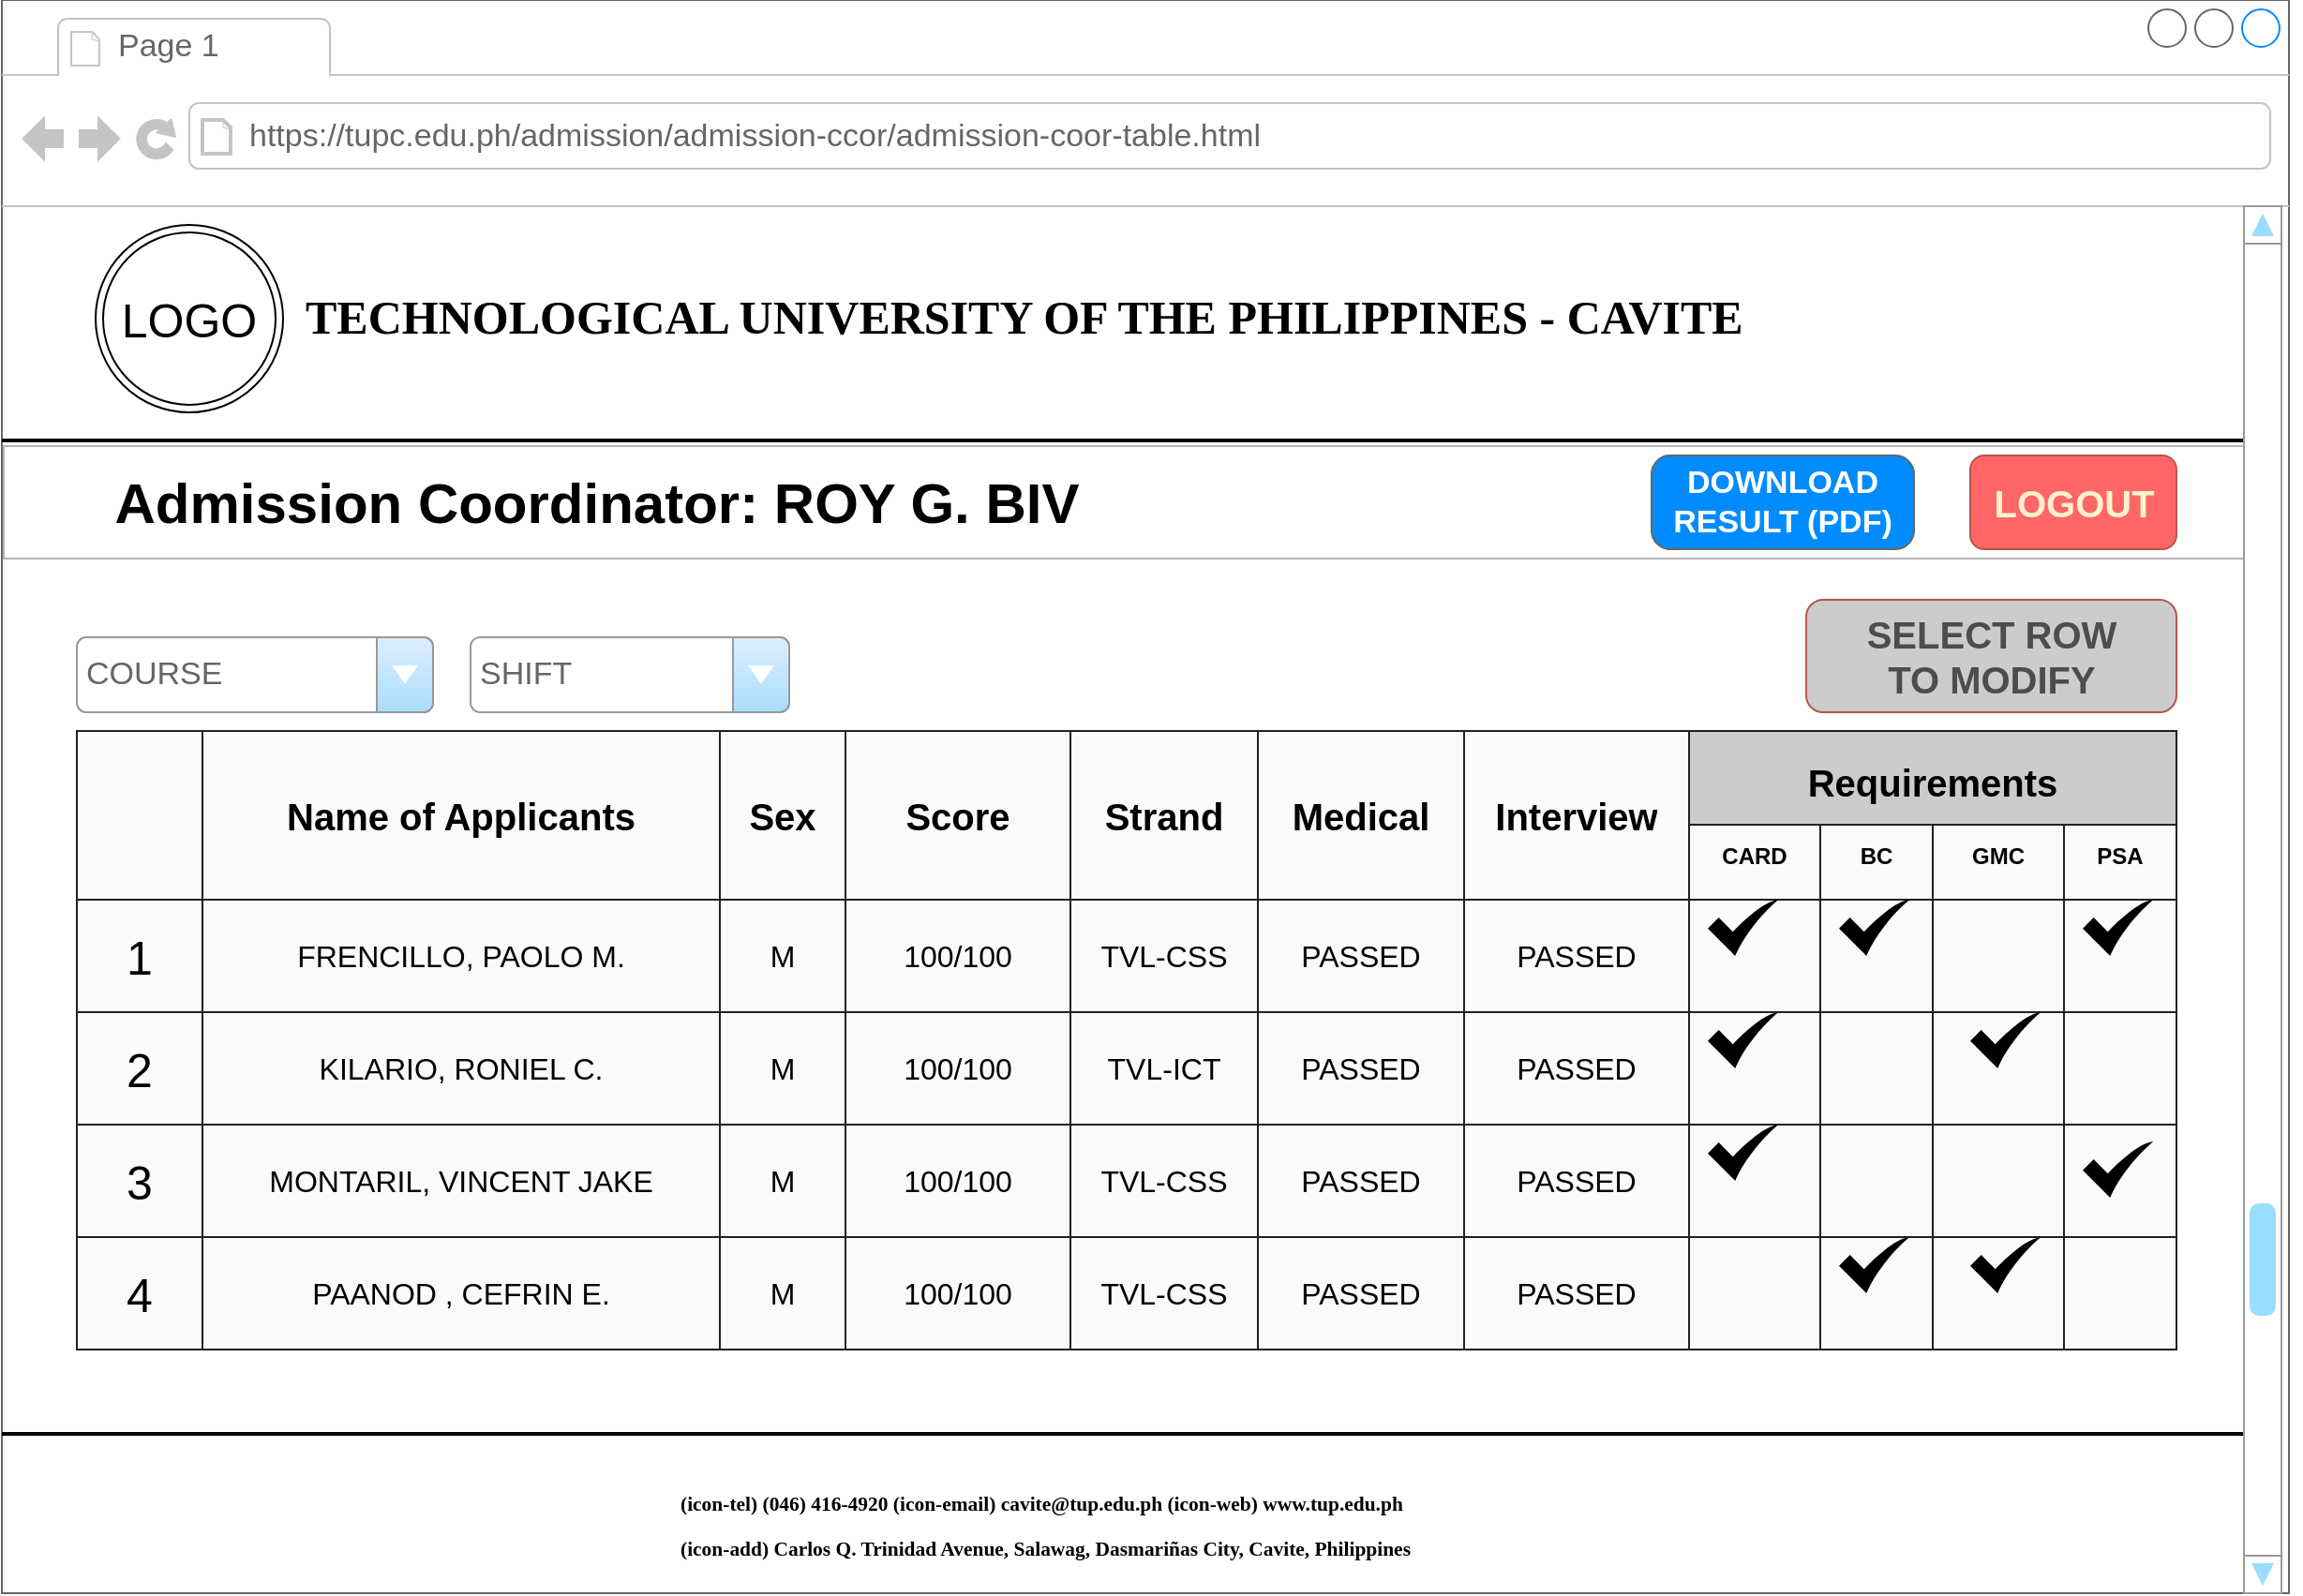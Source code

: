<mxfile version="15.5.9" type="device"><diagram name="Page-1" id="03018318-947c-dd8e-b7a3-06fadd420f32"><mxGraphModel dx="-464" dy="920" grid="1" gridSize="10" guides="1" tooltips="1" connect="1" arrows="1" fold="1" page="1" pageScale="1" pageWidth="1100" pageHeight="850" background="none" math="0" shadow="0"><root><mxCell id="0"/><mxCell id="1" parent="0"/><mxCell id="n0NQXah2rbM82Z7HPVSo-34" value="" style="strokeWidth=1;shadow=0;dashed=0;align=center;html=1;shape=mxgraph.mockup.containers.browserWindow;rSize=0;strokeColor=none;strokeColor2=#008cff;strokeColor3=#c4c4c4;mainText=,;recursiveResize=0;fontSize=25;fillColor=none;" parent="1" vertex="1"><mxGeometry x="2530" y="10" width="1220" height="850" as="geometry"/></mxCell><mxCell id="n0NQXah2rbM82Z7HPVSo-35" value="" style="line;strokeWidth=2;html=1;fontSize=25;" parent="n0NQXah2rbM82Z7HPVSo-34" vertex="1"><mxGeometry y="760" width="1210" height="10" as="geometry"/></mxCell><mxCell id="n0NQXah2rbM82Z7HPVSo-36" value="Page 1" style="strokeWidth=1;shadow=0;dashed=0;align=center;html=1;shape=mxgraph.mockup.containers.anchor;fontSize=17;fontColor=#666666;align=left;" parent="n0NQXah2rbM82Z7HPVSo-34" vertex="1"><mxGeometry x="60" y="12" width="110" height="26" as="geometry"/></mxCell><mxCell id="n0NQXah2rbM82Z7HPVSo-37" value="https://tupc.edu.ph/admission/admission-ccor/admission-coor-table.html" style="strokeWidth=1;shadow=0;dashed=0;align=center;html=1;shape=mxgraph.mockup.containers.anchor;rSize=0;fontSize=17;fontColor=#666666;align=left;" parent="n0NQXah2rbM82Z7HPVSo-34" vertex="1"><mxGeometry x="130" y="60" width="250" height="26" as="geometry"/></mxCell><mxCell id="n0NQXah2rbM82Z7HPVSo-38" value="&lt;h1&gt;&lt;b&gt;&lt;font style=&quot;font-size: 25px&quot;&gt;TECHNOLOGICAL UNIVERSITY OF THE PHILIPPINES - CAVITE&lt;/font&gt;&lt;/b&gt;&lt;/h1&gt;" style="text;html=1;points=[];align=left;verticalAlign=top;spacingTop=-4;fontSize=14;fontFamily=Verdana" parent="n0NQXah2rbM82Z7HPVSo-34" vertex="1"><mxGeometry x="160" y="130" width="540" height="60" as="geometry"/></mxCell><mxCell id="n0NQXah2rbM82Z7HPVSo-39" value="LOGO" style="ellipse;shape=doubleEllipse;whiteSpace=wrap;html=1;fontSize=25;" parent="n0NQXah2rbM82Z7HPVSo-34" vertex="1"><mxGeometry x="50" y="120" width="100" height="100" as="geometry"/></mxCell><mxCell id="n0NQXah2rbM82Z7HPVSo-40" value="" style="line;strokeWidth=2;html=1;fontSize=25;" parent="n0NQXah2rbM82Z7HPVSo-34" vertex="1"><mxGeometry y="230" width="1210" height="10" as="geometry"/></mxCell><mxCell id="n0NQXah2rbM82Z7HPVSo-42" value="&lt;span style=&quot;font-family: &amp;#34;euphemia&amp;#34; ; font-size: 10.72px ; font-weight: 700&quot;&gt;(icon-tel) (046) 416-4920 (icon-email) cavite@tup.edu.ph (icon-web) www.tup.edu.ph&lt;br&gt;&lt;/span&gt;&lt;span style=&quot;font-family: &amp;#34;euphemia&amp;#34; ; font-size: 10.72px ; font-weight: 700&quot;&gt;(icon-add) Carlos Q. Trinidad Avenue, Salawag, Dasmariñas City, Cavite, Philippines&lt;/span&gt;&lt;span style=&quot;font-family: &amp;#34;euphemia&amp;#34; ; font-size: 10.72px ; font-weight: 700&quot;&gt;&lt;br&gt;&lt;/span&gt;" style="rounded=0;whiteSpace=wrap;html=1;fontSize=20;strokeWidth=1;fillColor=none;align=left;verticalAlign=top;strokeColor=none;" parent="n0NQXah2rbM82Z7HPVSo-34" vertex="1"><mxGeometry x="360" y="780" width="480" height="60" as="geometry"/></mxCell><mxCell id="WBk9AIBsHo9jGleV-qTt-59" value="COURSE" style="strokeWidth=1;shadow=0;dashed=0;align=center;html=1;shape=mxgraph.mockup.forms.comboBox;strokeColor=#999999;fillColor=#ddeeff;align=left;fillColor2=#aaddff;mainText=;fontColor=#666666;fontSize=17;spacingLeft=3;" parent="n0NQXah2rbM82Z7HPVSo-34" vertex="1"><mxGeometry x="40" y="340" width="190" height="40" as="geometry"/></mxCell><mxCell id="WBk9AIBsHo9jGleV-qTt-60" value="SHIFT" style="strokeWidth=1;shadow=0;dashed=0;align=center;html=1;shape=mxgraph.mockup.forms.comboBox;strokeColor=#999999;fillColor=#ddeeff;align=left;fillColor2=#aaddff;mainText=;fontColor=#666666;fontSize=17;spacingLeft=3;" parent="n0NQXah2rbM82Z7HPVSo-34" vertex="1"><mxGeometry x="250" y="340" width="170" height="40" as="geometry"/></mxCell><mxCell id="WBk9AIBsHo9jGleV-qTt-158" value="&lt;b&gt;&lt;font style=&quot;font-size: 20px&quot; color=&quot;#4d4d4d&quot;&gt;SELECT ROW&lt;br&gt;TO MODIFY&lt;/font&gt;&lt;/b&gt;" style="rounded=1;fillColor=#CCCCCC;align=center;strokeColor=#b85450;html=1;fontSize=12;sketch=0;" parent="n0NQXah2rbM82Z7HPVSo-34" vertex="1"><mxGeometry x="962.5" y="320" width="197.5" height="60" as="geometry"/></mxCell><mxCell id="sRjXzBSO9UAm9ca_qLqu-2" value="" style="group" vertex="1" connectable="0" parent="n0NQXah2rbM82Z7HPVSo-34"><mxGeometry x="40" y="390" width="1120" height="330" as="geometry"/></mxCell><mxCell id="n0NQXah2rbM82Z7HPVSo-217" value="" style="shape=table;startSize=0;container=1;collapsible=0;childLayout=tableLayout;fontSize=12;strokeColor=#212121;fillColor=#FAFAFA;" parent="sRjXzBSO9UAm9ca_qLqu-2" vertex="1"><mxGeometry width="1120" height="330" as="geometry"/></mxCell><mxCell id="n0NQXah2rbM82Z7HPVSo-218" value="" style="shape=partialRectangle;collapsible=0;dropTarget=0;pointerEvents=0;fillColor=none;top=0;left=0;bottom=0;right=0;points=[[0,0.5],[1,0.5]];portConstraint=eastwest;fontSize=12;strokeColor=#212121;" parent="n0NQXah2rbM82Z7HPVSo-217" vertex="1"><mxGeometry width="1120" height="90" as="geometry"/></mxCell><mxCell id="n0NQXah2rbM82Z7HPVSo-219" value="" style="shape=partialRectangle;html=1;whiteSpace=wrap;connectable=0;overflow=hidden;fillColor=none;top=0;left=0;bottom=0;right=0;pointerEvents=1;fontSize=12;strokeColor=#212121;" parent="n0NQXah2rbM82Z7HPVSo-218" vertex="1"><mxGeometry width="67" height="90" as="geometry"><mxRectangle width="67" height="90" as="alternateBounds"/></mxGeometry></mxCell><mxCell id="n0NQXah2rbM82Z7HPVSo-220" value="&lt;span style=&quot;font-size: 20px&quot;&gt;&lt;b&gt;Name of Applicants&lt;/b&gt;&lt;/span&gt;" style="shape=partialRectangle;html=1;whiteSpace=wrap;connectable=0;overflow=hidden;fillColor=none;top=0;left=0;bottom=0;right=0;pointerEvents=1;fontSize=12;strokeColor=#212121;" parent="n0NQXah2rbM82Z7HPVSo-218" vertex="1"><mxGeometry x="67" width="276" height="90" as="geometry"><mxRectangle width="276" height="90" as="alternateBounds"/></mxGeometry></mxCell><mxCell id="n0NQXah2rbM82Z7HPVSo-221" value="&lt;font style=&quot;font-size: 20px&quot;&gt;&lt;b&gt;Sex&lt;/b&gt;&lt;/font&gt;" style="shape=partialRectangle;html=1;whiteSpace=wrap;connectable=0;overflow=hidden;fillColor=none;top=0;left=0;bottom=0;right=0;pointerEvents=1;fontSize=12;strokeColor=#212121;" parent="n0NQXah2rbM82Z7HPVSo-218" vertex="1"><mxGeometry x="343" width="67" height="90" as="geometry"><mxRectangle width="67" height="90" as="alternateBounds"/></mxGeometry></mxCell><mxCell id="n0NQXah2rbM82Z7HPVSo-222" value="&lt;font style=&quot;font-size: 20px&quot;&gt;&lt;b&gt;Score&lt;/b&gt;&lt;/font&gt;" style="shape=partialRectangle;html=1;whiteSpace=wrap;connectable=0;overflow=hidden;fillColor=none;top=0;left=0;bottom=0;right=0;pointerEvents=1;fontSize=12;strokeColor=#212121;" parent="n0NQXah2rbM82Z7HPVSo-218" vertex="1"><mxGeometry x="410" width="120" height="90" as="geometry"><mxRectangle width="120" height="90" as="alternateBounds"/></mxGeometry></mxCell><mxCell id="n0NQXah2rbM82Z7HPVSo-223" value="&lt;font style=&quot;font-size: 20px&quot;&gt;&lt;b&gt;Strand&lt;/b&gt;&lt;/font&gt;" style="shape=partialRectangle;html=1;whiteSpace=wrap;connectable=0;overflow=hidden;fillColor=none;top=0;left=0;bottom=0;right=0;pointerEvents=1;fontSize=12;strokeColor=#212121;" parent="n0NQXah2rbM82Z7HPVSo-218" vertex="1"><mxGeometry x="530" width="100" height="90" as="geometry"><mxRectangle width="100" height="90" as="alternateBounds"/></mxGeometry></mxCell><mxCell id="n0NQXah2rbM82Z7HPVSo-224" value="&lt;b&gt;&lt;font style=&quot;font-size: 20px&quot;&gt;Medical&lt;/font&gt;&lt;/b&gt;" style="shape=partialRectangle;html=1;whiteSpace=wrap;connectable=0;overflow=hidden;fillColor=none;top=0;left=0;bottom=0;right=0;pointerEvents=1;fontSize=12;strokeColor=#212121;" parent="n0NQXah2rbM82Z7HPVSo-218" vertex="1"><mxGeometry x="630" width="110" height="90" as="geometry"><mxRectangle width="110" height="90" as="alternateBounds"/></mxGeometry></mxCell><mxCell id="n0NQXah2rbM82Z7HPVSo-225" value="&lt;b&gt;&lt;font style=&quot;font-size: 20px&quot;&gt;Interview&lt;/font&gt;&lt;/b&gt;" style="shape=partialRectangle;html=1;whiteSpace=wrap;connectable=0;overflow=hidden;fillColor=none;top=0;left=0;bottom=0;right=0;pointerEvents=1;fontSize=12;strokeColor=#212121;" parent="n0NQXah2rbM82Z7HPVSo-218" vertex="1"><mxGeometry x="740" width="120" height="90" as="geometry"><mxRectangle width="120" height="90" as="alternateBounds"/></mxGeometry></mxCell><mxCell id="n0NQXah2rbM82Z7HPVSo-226" value="&lt;b&gt;&lt;br&gt;&lt;br&gt;&lt;br&gt;CARD&lt;/b&gt;" style="shape=partialRectangle;html=1;whiteSpace=wrap;connectable=0;overflow=hidden;fillColor=none;top=0;left=0;bottom=0;right=0;pointerEvents=1;fontSize=12;strokeColor=#212121;" parent="n0NQXah2rbM82Z7HPVSo-218" vertex="1"><mxGeometry x="860" width="70" height="90" as="geometry"><mxRectangle width="70" height="90" as="alternateBounds"/></mxGeometry></mxCell><mxCell id="n0NQXah2rbM82Z7HPVSo-227" value="&lt;b&gt;&lt;br&gt;&lt;br&gt;&lt;br&gt;BC&lt;/b&gt;" style="shape=partialRectangle;html=1;whiteSpace=wrap;connectable=0;overflow=hidden;fillColor=none;top=0;left=0;bottom=0;right=0;pointerEvents=1;fontSize=12;strokeColor=#212121;" parent="n0NQXah2rbM82Z7HPVSo-218" vertex="1"><mxGeometry x="930" width="60" height="90" as="geometry"><mxRectangle width="60" height="90" as="alternateBounds"/></mxGeometry></mxCell><mxCell id="n0NQXah2rbM82Z7HPVSo-228" value="&lt;b&gt;&lt;br&gt;&lt;br&gt;&lt;br&gt;GMC&lt;/b&gt;" style="shape=partialRectangle;html=1;whiteSpace=wrap;connectable=0;overflow=hidden;fillColor=none;top=0;left=0;bottom=0;right=0;pointerEvents=1;fontSize=12;strokeColor=#212121;" parent="n0NQXah2rbM82Z7HPVSo-218" vertex="1"><mxGeometry x="990" width="70" height="90" as="geometry"><mxRectangle width="70" height="90" as="alternateBounds"/></mxGeometry></mxCell><mxCell id="n0NQXah2rbM82Z7HPVSo-229" value="&lt;b&gt;&lt;br&gt;&lt;br&gt;&lt;br&gt;PSA&lt;/b&gt;" style="shape=partialRectangle;html=1;whiteSpace=wrap;connectable=0;overflow=hidden;fillColor=none;top=0;left=0;bottom=0;right=0;pointerEvents=1;fontSize=12;strokeColor=#212121;" parent="n0NQXah2rbM82Z7HPVSo-218" vertex="1"><mxGeometry x="1060" width="60" height="90" as="geometry"><mxRectangle width="60" height="90" as="alternateBounds"/></mxGeometry></mxCell><mxCell id="n0NQXah2rbM82Z7HPVSo-230" value="" style="shape=partialRectangle;collapsible=0;dropTarget=0;pointerEvents=0;fillColor=none;top=0;left=0;bottom=0;right=0;points=[[0,0.5],[1,0.5]];portConstraint=eastwest;fontSize=12;strokeColor=#212121;" parent="n0NQXah2rbM82Z7HPVSo-217" vertex="1"><mxGeometry y="90" width="1120" height="60" as="geometry"/></mxCell><mxCell id="n0NQXah2rbM82Z7HPVSo-231" value="&lt;font style=&quot;font-size: 25px&quot;&gt;1&lt;/font&gt;" style="shape=partialRectangle;html=1;whiteSpace=wrap;connectable=0;overflow=hidden;fillColor=none;top=0;left=0;bottom=0;right=0;pointerEvents=1;fontSize=12;strokeColor=#212121;" parent="n0NQXah2rbM82Z7HPVSo-230" vertex="1"><mxGeometry width="67" height="60" as="geometry"><mxRectangle width="67" height="60" as="alternateBounds"/></mxGeometry></mxCell><mxCell id="n0NQXah2rbM82Z7HPVSo-232" value="&lt;font style=&quot;font-size: 16px&quot;&gt;FRENCILLO, PAOLO M.&lt;/font&gt;" style="shape=partialRectangle;html=1;whiteSpace=wrap;connectable=0;overflow=hidden;fillColor=none;top=0;left=0;bottom=0;right=0;pointerEvents=1;fontSize=12;strokeColor=#212121;" parent="n0NQXah2rbM82Z7HPVSo-230" vertex="1"><mxGeometry x="67" width="276" height="60" as="geometry"><mxRectangle width="276" height="60" as="alternateBounds"/></mxGeometry></mxCell><mxCell id="n0NQXah2rbM82Z7HPVSo-233" value="&lt;font style=&quot;font-size: 16px&quot;&gt;M&lt;/font&gt;" style="shape=partialRectangle;html=1;whiteSpace=wrap;connectable=0;overflow=hidden;fillColor=none;top=0;left=0;bottom=0;right=0;pointerEvents=1;fontSize=12;strokeColor=#212121;" parent="n0NQXah2rbM82Z7HPVSo-230" vertex="1"><mxGeometry x="343" width="67" height="60" as="geometry"><mxRectangle width="67" height="60" as="alternateBounds"/></mxGeometry></mxCell><mxCell id="n0NQXah2rbM82Z7HPVSo-234" value="&lt;font style=&quot;font-size: 16px&quot;&gt;100/100&lt;/font&gt;" style="shape=partialRectangle;html=1;whiteSpace=wrap;connectable=0;overflow=hidden;fillColor=none;top=0;left=0;bottom=0;right=0;pointerEvents=1;fontSize=12;strokeColor=#212121;" parent="n0NQXah2rbM82Z7HPVSo-230" vertex="1"><mxGeometry x="410" width="120" height="60" as="geometry"><mxRectangle width="120" height="60" as="alternateBounds"/></mxGeometry></mxCell><mxCell id="n0NQXah2rbM82Z7HPVSo-235" value="&lt;font style=&quot;font-size: 16px&quot;&gt;TVL-CSS&lt;/font&gt;" style="shape=partialRectangle;html=1;whiteSpace=wrap;connectable=0;overflow=hidden;fillColor=none;top=0;left=0;bottom=0;right=0;pointerEvents=1;fontSize=12;strokeColor=#212121;" parent="n0NQXah2rbM82Z7HPVSo-230" vertex="1"><mxGeometry x="530" width="100" height="60" as="geometry"><mxRectangle width="100" height="60" as="alternateBounds"/></mxGeometry></mxCell><mxCell id="n0NQXah2rbM82Z7HPVSo-236" value="&lt;font style=&quot;font-size: 16px&quot;&gt;PASSED&lt;/font&gt;" style="shape=partialRectangle;html=1;whiteSpace=wrap;connectable=0;overflow=hidden;fillColor=none;top=0;left=0;bottom=0;right=0;pointerEvents=1;fontSize=12;strokeColor=#212121;" parent="n0NQXah2rbM82Z7HPVSo-230" vertex="1"><mxGeometry x="630" width="110" height="60" as="geometry"><mxRectangle width="110" height="60" as="alternateBounds"/></mxGeometry></mxCell><mxCell id="n0NQXah2rbM82Z7HPVSo-237" value="&lt;font style=&quot;font-size: 16px&quot;&gt;PASSED&lt;/font&gt;" style="shape=partialRectangle;html=1;whiteSpace=wrap;connectable=0;overflow=hidden;fillColor=none;top=0;left=0;bottom=0;right=0;pointerEvents=1;fontSize=12;strokeColor=#212121;" parent="n0NQXah2rbM82Z7HPVSo-230" vertex="1"><mxGeometry x="740" width="120" height="60" as="geometry"><mxRectangle width="120" height="60" as="alternateBounds"/></mxGeometry></mxCell><mxCell id="n0NQXah2rbM82Z7HPVSo-238" value="" style="shape=partialRectangle;html=1;whiteSpace=wrap;connectable=0;overflow=hidden;fillColor=none;top=0;left=0;bottom=0;right=0;pointerEvents=1;fontSize=12;strokeColor=#212121;" parent="n0NQXah2rbM82Z7HPVSo-230" vertex="1"><mxGeometry x="860" width="70" height="60" as="geometry"><mxRectangle width="70" height="60" as="alternateBounds"/></mxGeometry></mxCell><mxCell id="n0NQXah2rbM82Z7HPVSo-239" value="" style="shape=partialRectangle;html=1;whiteSpace=wrap;connectable=0;overflow=hidden;fillColor=none;top=0;left=0;bottom=0;right=0;pointerEvents=1;fontSize=12;strokeColor=#212121;" parent="n0NQXah2rbM82Z7HPVSo-230" vertex="1"><mxGeometry x="930" width="60" height="60" as="geometry"><mxRectangle width="60" height="60" as="alternateBounds"/></mxGeometry></mxCell><mxCell id="n0NQXah2rbM82Z7HPVSo-240" value="" style="shape=partialRectangle;html=1;whiteSpace=wrap;connectable=0;overflow=hidden;fillColor=none;top=0;left=0;bottom=0;right=0;pointerEvents=1;fontSize=12;strokeColor=#212121;" parent="n0NQXah2rbM82Z7HPVSo-230" vertex="1"><mxGeometry x="990" width="70" height="60" as="geometry"><mxRectangle width="70" height="60" as="alternateBounds"/></mxGeometry></mxCell><mxCell id="n0NQXah2rbM82Z7HPVSo-241" value="" style="shape=partialRectangle;html=1;whiteSpace=wrap;connectable=0;overflow=hidden;fillColor=none;top=0;left=0;bottom=0;right=0;pointerEvents=1;fontSize=12;strokeColor=#212121;" parent="n0NQXah2rbM82Z7HPVSo-230" vertex="1"><mxGeometry x="1060" width="60" height="60" as="geometry"><mxRectangle width="60" height="60" as="alternateBounds"/></mxGeometry></mxCell><mxCell id="n0NQXah2rbM82Z7HPVSo-242" value="" style="shape=partialRectangle;collapsible=0;dropTarget=0;pointerEvents=0;fillColor=none;top=0;left=0;bottom=0;right=0;points=[[0,0.5],[1,0.5]];portConstraint=eastwest;fontSize=12;strokeColor=#212121;" parent="n0NQXah2rbM82Z7HPVSo-217" vertex="1"><mxGeometry y="150" width="1120" height="60" as="geometry"/></mxCell><mxCell id="n0NQXah2rbM82Z7HPVSo-243" value="&lt;font style=&quot;font-size: 25px&quot;&gt;2&lt;/font&gt;" style="shape=partialRectangle;html=1;whiteSpace=wrap;connectable=0;overflow=hidden;fillColor=none;top=0;left=0;bottom=0;right=0;pointerEvents=1;fontSize=12;strokeColor=#212121;" parent="n0NQXah2rbM82Z7HPVSo-242" vertex="1"><mxGeometry width="67" height="60" as="geometry"><mxRectangle width="67" height="60" as="alternateBounds"/></mxGeometry></mxCell><mxCell id="n0NQXah2rbM82Z7HPVSo-244" value="&lt;span style=&quot;font-size: 16px&quot;&gt;KILARIO, RONIEL C.&lt;/span&gt;" style="shape=partialRectangle;html=1;whiteSpace=wrap;connectable=0;overflow=hidden;fillColor=none;top=0;left=0;bottom=0;right=0;pointerEvents=1;fontSize=12;strokeColor=#212121;" parent="n0NQXah2rbM82Z7HPVSo-242" vertex="1"><mxGeometry x="67" width="276" height="60" as="geometry"><mxRectangle width="276" height="60" as="alternateBounds"/></mxGeometry></mxCell><mxCell id="n0NQXah2rbM82Z7HPVSo-245" value="&lt;span style=&quot;font-size: 16px&quot;&gt;M&lt;/span&gt;" style="shape=partialRectangle;html=1;whiteSpace=wrap;connectable=0;overflow=hidden;fillColor=none;top=0;left=0;bottom=0;right=0;pointerEvents=1;fontSize=12;strokeColor=#212121;" parent="n0NQXah2rbM82Z7HPVSo-242" vertex="1"><mxGeometry x="343" width="67" height="60" as="geometry"><mxRectangle width="67" height="60" as="alternateBounds"/></mxGeometry></mxCell><mxCell id="n0NQXah2rbM82Z7HPVSo-246" value="&lt;span style=&quot;font-size: 16px&quot;&gt;100/100&lt;/span&gt;" style="shape=partialRectangle;html=1;whiteSpace=wrap;connectable=0;overflow=hidden;fillColor=none;top=0;left=0;bottom=0;right=0;pointerEvents=1;fontSize=12;strokeColor=#212121;" parent="n0NQXah2rbM82Z7HPVSo-242" vertex="1"><mxGeometry x="410" width="120" height="60" as="geometry"><mxRectangle width="120" height="60" as="alternateBounds"/></mxGeometry></mxCell><mxCell id="n0NQXah2rbM82Z7HPVSo-247" value="&lt;span style=&quot;font-size: 16px&quot;&gt;TVL-ICT&lt;/span&gt;" style="shape=partialRectangle;html=1;whiteSpace=wrap;connectable=0;overflow=hidden;fillColor=none;top=0;left=0;bottom=0;right=0;pointerEvents=1;fontSize=12;strokeColor=#212121;" parent="n0NQXah2rbM82Z7HPVSo-242" vertex="1"><mxGeometry x="530" width="100" height="60" as="geometry"><mxRectangle width="100" height="60" as="alternateBounds"/></mxGeometry></mxCell><mxCell id="n0NQXah2rbM82Z7HPVSo-248" value="&lt;span style=&quot;font-size: 16px&quot;&gt;PASSED&lt;/span&gt;" style="shape=partialRectangle;html=1;whiteSpace=wrap;connectable=0;overflow=hidden;fillColor=none;top=0;left=0;bottom=0;right=0;pointerEvents=1;fontSize=12;strokeColor=#212121;" parent="n0NQXah2rbM82Z7HPVSo-242" vertex="1"><mxGeometry x="630" width="110" height="60" as="geometry"><mxRectangle width="110" height="60" as="alternateBounds"/></mxGeometry></mxCell><mxCell id="n0NQXah2rbM82Z7HPVSo-249" value="&lt;span style=&quot;font-size: 16px&quot;&gt;PASSED&lt;/span&gt;" style="shape=partialRectangle;html=1;whiteSpace=wrap;connectable=0;overflow=hidden;fillColor=none;top=0;left=0;bottom=0;right=0;pointerEvents=1;fontSize=12;strokeColor=#212121;" parent="n0NQXah2rbM82Z7HPVSo-242" vertex="1"><mxGeometry x="740" width="120" height="60" as="geometry"><mxRectangle width="120" height="60" as="alternateBounds"/></mxGeometry></mxCell><mxCell id="n0NQXah2rbM82Z7HPVSo-250" value="" style="shape=partialRectangle;html=1;whiteSpace=wrap;connectable=0;overflow=hidden;fillColor=none;top=0;left=0;bottom=0;right=0;pointerEvents=1;fontSize=12;strokeColor=#212121;" parent="n0NQXah2rbM82Z7HPVSo-242" vertex="1"><mxGeometry x="860" width="70" height="60" as="geometry"><mxRectangle width="70" height="60" as="alternateBounds"/></mxGeometry></mxCell><mxCell id="n0NQXah2rbM82Z7HPVSo-251" value="" style="shape=partialRectangle;html=1;whiteSpace=wrap;connectable=0;overflow=hidden;fillColor=none;top=0;left=0;bottom=0;right=0;pointerEvents=1;fontSize=12;strokeColor=#212121;" parent="n0NQXah2rbM82Z7HPVSo-242" vertex="1"><mxGeometry x="930" width="60" height="60" as="geometry"><mxRectangle width="60" height="60" as="alternateBounds"/></mxGeometry></mxCell><mxCell id="n0NQXah2rbM82Z7HPVSo-252" value="" style="shape=partialRectangle;html=1;whiteSpace=wrap;connectable=0;overflow=hidden;fillColor=none;top=0;left=0;bottom=0;right=0;pointerEvents=1;fontSize=12;strokeColor=#212121;" parent="n0NQXah2rbM82Z7HPVSo-242" vertex="1"><mxGeometry x="990" width="70" height="60" as="geometry"><mxRectangle width="70" height="60" as="alternateBounds"/></mxGeometry></mxCell><mxCell id="n0NQXah2rbM82Z7HPVSo-253" value="" style="shape=partialRectangle;html=1;whiteSpace=wrap;connectable=0;overflow=hidden;fillColor=none;top=0;left=0;bottom=0;right=0;pointerEvents=1;fontSize=12;strokeColor=#212121;" parent="n0NQXah2rbM82Z7HPVSo-242" vertex="1"><mxGeometry x="1060" width="60" height="60" as="geometry"><mxRectangle width="60" height="60" as="alternateBounds"/></mxGeometry></mxCell><mxCell id="n0NQXah2rbM82Z7HPVSo-254" value="" style="shape=partialRectangle;collapsible=0;dropTarget=0;pointerEvents=0;fillColor=none;top=0;left=0;bottom=0;right=0;points=[[0,0.5],[1,0.5]];portConstraint=eastwest;fontSize=12;strokeColor=#212121;" parent="n0NQXah2rbM82Z7HPVSo-217" vertex="1"><mxGeometry y="210" width="1120" height="60" as="geometry"/></mxCell><mxCell id="n0NQXah2rbM82Z7HPVSo-255" value="&lt;font style=&quot;font-size: 25px&quot;&gt;3&lt;/font&gt;" style="shape=partialRectangle;html=1;whiteSpace=wrap;connectable=0;overflow=hidden;fillColor=none;top=0;left=0;bottom=0;right=0;pointerEvents=1;fontSize=12;strokeColor=#212121;" parent="n0NQXah2rbM82Z7HPVSo-254" vertex="1"><mxGeometry width="67" height="60" as="geometry"><mxRectangle width="67" height="60" as="alternateBounds"/></mxGeometry></mxCell><mxCell id="n0NQXah2rbM82Z7HPVSo-256" value="&lt;span style=&quot;font-size: 16px&quot;&gt;MONTARIL, VINCENT JAKE&lt;/span&gt;" style="shape=partialRectangle;html=1;whiteSpace=wrap;connectable=0;overflow=hidden;fillColor=none;top=0;left=0;bottom=0;right=0;pointerEvents=1;fontSize=12;strokeColor=#212121;" parent="n0NQXah2rbM82Z7HPVSo-254" vertex="1"><mxGeometry x="67" width="276" height="60" as="geometry"><mxRectangle width="276" height="60" as="alternateBounds"/></mxGeometry></mxCell><mxCell id="n0NQXah2rbM82Z7HPVSo-257" value="&lt;span style=&quot;font-size: 16px&quot;&gt;M&lt;/span&gt;" style="shape=partialRectangle;html=1;whiteSpace=wrap;connectable=0;overflow=hidden;fillColor=none;top=0;left=0;bottom=0;right=0;pointerEvents=1;fontSize=12;strokeColor=#212121;" parent="n0NQXah2rbM82Z7HPVSo-254" vertex="1"><mxGeometry x="343" width="67" height="60" as="geometry"><mxRectangle width="67" height="60" as="alternateBounds"/></mxGeometry></mxCell><mxCell id="n0NQXah2rbM82Z7HPVSo-258" value="&lt;span style=&quot;font-size: 16px&quot;&gt;100/100&lt;/span&gt;" style="shape=partialRectangle;html=1;whiteSpace=wrap;connectable=0;overflow=hidden;fillColor=none;top=0;left=0;bottom=0;right=0;pointerEvents=1;fontSize=12;strokeColor=#212121;" parent="n0NQXah2rbM82Z7HPVSo-254" vertex="1"><mxGeometry x="410" width="120" height="60" as="geometry"><mxRectangle width="120" height="60" as="alternateBounds"/></mxGeometry></mxCell><mxCell id="n0NQXah2rbM82Z7HPVSo-259" value="&lt;span style=&quot;font-size: 16px&quot;&gt;TVL-CSS&lt;/span&gt;" style="shape=partialRectangle;html=1;whiteSpace=wrap;connectable=0;overflow=hidden;fillColor=none;top=0;left=0;bottom=0;right=0;pointerEvents=1;fontSize=12;strokeColor=#212121;" parent="n0NQXah2rbM82Z7HPVSo-254" vertex="1"><mxGeometry x="530" width="100" height="60" as="geometry"><mxRectangle width="100" height="60" as="alternateBounds"/></mxGeometry></mxCell><mxCell id="n0NQXah2rbM82Z7HPVSo-260" value="&lt;span style=&quot;font-size: 16px&quot;&gt;PASSED&lt;/span&gt;" style="shape=partialRectangle;html=1;whiteSpace=wrap;connectable=0;overflow=hidden;fillColor=none;top=0;left=0;bottom=0;right=0;pointerEvents=1;fontSize=12;strokeColor=#212121;" parent="n0NQXah2rbM82Z7HPVSo-254" vertex="1"><mxGeometry x="630" width="110" height="60" as="geometry"><mxRectangle width="110" height="60" as="alternateBounds"/></mxGeometry></mxCell><mxCell id="n0NQXah2rbM82Z7HPVSo-261" value="&lt;span style=&quot;font-size: 16px&quot;&gt;PASSED&lt;/span&gt;" style="shape=partialRectangle;html=1;whiteSpace=wrap;connectable=0;overflow=hidden;fillColor=none;top=0;left=0;bottom=0;right=0;pointerEvents=1;fontSize=12;strokeColor=#212121;" parent="n0NQXah2rbM82Z7HPVSo-254" vertex="1"><mxGeometry x="740" width="120" height="60" as="geometry"><mxRectangle width="120" height="60" as="alternateBounds"/></mxGeometry></mxCell><mxCell id="n0NQXah2rbM82Z7HPVSo-262" value="" style="shape=partialRectangle;html=1;whiteSpace=wrap;connectable=0;overflow=hidden;fillColor=none;top=0;left=0;bottom=0;right=0;pointerEvents=1;fontSize=12;strokeColor=#212121;" parent="n0NQXah2rbM82Z7HPVSo-254" vertex="1"><mxGeometry x="860" width="70" height="60" as="geometry"><mxRectangle width="70" height="60" as="alternateBounds"/></mxGeometry></mxCell><mxCell id="n0NQXah2rbM82Z7HPVSo-263" value="" style="shape=partialRectangle;html=1;whiteSpace=wrap;connectable=0;overflow=hidden;fillColor=none;top=0;left=0;bottom=0;right=0;pointerEvents=1;fontSize=12;strokeColor=#212121;" parent="n0NQXah2rbM82Z7HPVSo-254" vertex="1"><mxGeometry x="930" width="60" height="60" as="geometry"><mxRectangle width="60" height="60" as="alternateBounds"/></mxGeometry></mxCell><mxCell id="n0NQXah2rbM82Z7HPVSo-264" value="" style="shape=partialRectangle;html=1;whiteSpace=wrap;connectable=0;overflow=hidden;fillColor=none;top=0;left=0;bottom=0;right=0;pointerEvents=1;fontSize=12;strokeColor=#212121;" parent="n0NQXah2rbM82Z7HPVSo-254" vertex="1"><mxGeometry x="990" width="70" height="60" as="geometry"><mxRectangle width="70" height="60" as="alternateBounds"/></mxGeometry></mxCell><mxCell id="n0NQXah2rbM82Z7HPVSo-265" value="" style="shape=partialRectangle;html=1;whiteSpace=wrap;connectable=0;overflow=hidden;fillColor=none;top=0;left=0;bottom=0;right=0;pointerEvents=1;fontSize=12;strokeColor=#212121;" parent="n0NQXah2rbM82Z7HPVSo-254" vertex="1"><mxGeometry x="1060" width="60" height="60" as="geometry"><mxRectangle width="60" height="60" as="alternateBounds"/></mxGeometry></mxCell><mxCell id="WBk9AIBsHo9jGleV-qTt-47" style="shape=partialRectangle;collapsible=0;dropTarget=0;pointerEvents=0;fillColor=none;top=0;left=0;bottom=0;right=0;points=[[0,0.5],[1,0.5]];portConstraint=eastwest;fontSize=12;strokeColor=#212121;" parent="n0NQXah2rbM82Z7HPVSo-217" vertex="1"><mxGeometry y="270" width="1120" height="60" as="geometry"/></mxCell><mxCell id="WBk9AIBsHo9jGleV-qTt-48" value="&lt;font style=&quot;font-size: 25px&quot;&gt;4&lt;/font&gt;" style="shape=partialRectangle;html=1;whiteSpace=wrap;connectable=0;overflow=hidden;fillColor=none;top=0;left=0;bottom=0;right=0;pointerEvents=1;fontSize=12;strokeColor=#212121;" parent="WBk9AIBsHo9jGleV-qTt-47" vertex="1"><mxGeometry width="67" height="60" as="geometry"><mxRectangle width="67" height="60" as="alternateBounds"/></mxGeometry></mxCell><mxCell id="WBk9AIBsHo9jGleV-qTt-49" value="&lt;span style=&quot;font-size: 16px&quot;&gt;PAANOD , CEFRIN E.&lt;/span&gt;" style="shape=partialRectangle;html=1;whiteSpace=wrap;connectable=0;overflow=hidden;fillColor=none;top=0;left=0;bottom=0;right=0;pointerEvents=1;fontSize=12;strokeColor=#212121;" parent="WBk9AIBsHo9jGleV-qTt-47" vertex="1"><mxGeometry x="67" width="276" height="60" as="geometry"><mxRectangle width="276" height="60" as="alternateBounds"/></mxGeometry></mxCell><mxCell id="WBk9AIBsHo9jGleV-qTt-50" value="&lt;span style=&quot;font-size: 16px&quot;&gt;M&lt;/span&gt;" style="shape=partialRectangle;html=1;whiteSpace=wrap;connectable=0;overflow=hidden;fillColor=none;top=0;left=0;bottom=0;right=0;pointerEvents=1;fontSize=12;strokeColor=#212121;" parent="WBk9AIBsHo9jGleV-qTt-47" vertex="1"><mxGeometry x="343" width="67" height="60" as="geometry"><mxRectangle width="67" height="60" as="alternateBounds"/></mxGeometry></mxCell><mxCell id="WBk9AIBsHo9jGleV-qTt-51" value="&lt;span style=&quot;font-size: 16px&quot;&gt;100/100&lt;/span&gt;" style="shape=partialRectangle;html=1;whiteSpace=wrap;connectable=0;overflow=hidden;fillColor=none;top=0;left=0;bottom=0;right=0;pointerEvents=1;fontSize=12;strokeColor=#212121;" parent="WBk9AIBsHo9jGleV-qTt-47" vertex="1"><mxGeometry x="410" width="120" height="60" as="geometry"><mxRectangle width="120" height="60" as="alternateBounds"/></mxGeometry></mxCell><mxCell id="WBk9AIBsHo9jGleV-qTt-52" value="&lt;span style=&quot;font-size: 16px&quot;&gt;TVL-CSS&lt;/span&gt;" style="shape=partialRectangle;html=1;whiteSpace=wrap;connectable=0;overflow=hidden;fillColor=none;top=0;left=0;bottom=0;right=0;pointerEvents=1;fontSize=12;strokeColor=#212121;" parent="WBk9AIBsHo9jGleV-qTt-47" vertex="1"><mxGeometry x="530" width="100" height="60" as="geometry"><mxRectangle width="100" height="60" as="alternateBounds"/></mxGeometry></mxCell><mxCell id="WBk9AIBsHo9jGleV-qTt-53" value="&lt;span style=&quot;font-size: 16px&quot;&gt;PASSED&lt;/span&gt;" style="shape=partialRectangle;html=1;whiteSpace=wrap;connectable=0;overflow=hidden;fillColor=none;top=0;left=0;bottom=0;right=0;pointerEvents=1;fontSize=12;strokeColor=#212121;" parent="WBk9AIBsHo9jGleV-qTt-47" vertex="1"><mxGeometry x="630" width="110" height="60" as="geometry"><mxRectangle width="110" height="60" as="alternateBounds"/></mxGeometry></mxCell><mxCell id="WBk9AIBsHo9jGleV-qTt-54" value="&lt;span style=&quot;font-size: 16px&quot;&gt;PASSED&lt;/span&gt;" style="shape=partialRectangle;html=1;whiteSpace=wrap;connectable=0;overflow=hidden;fillColor=none;top=0;left=0;bottom=0;right=0;pointerEvents=1;fontSize=12;strokeColor=#212121;" parent="WBk9AIBsHo9jGleV-qTt-47" vertex="1"><mxGeometry x="740" width="120" height="60" as="geometry"><mxRectangle width="120" height="60" as="alternateBounds"/></mxGeometry></mxCell><mxCell id="WBk9AIBsHo9jGleV-qTt-55" style="shape=partialRectangle;html=1;whiteSpace=wrap;connectable=0;overflow=hidden;fillColor=none;top=0;left=0;bottom=0;right=0;pointerEvents=1;fontSize=12;strokeColor=#212121;" parent="WBk9AIBsHo9jGleV-qTt-47" vertex="1"><mxGeometry x="860" width="70" height="60" as="geometry"><mxRectangle width="70" height="60" as="alternateBounds"/></mxGeometry></mxCell><mxCell id="WBk9AIBsHo9jGleV-qTt-56" style="shape=partialRectangle;html=1;whiteSpace=wrap;connectable=0;overflow=hidden;fillColor=none;top=0;left=0;bottom=0;right=0;pointerEvents=1;fontSize=12;strokeColor=#212121;" parent="WBk9AIBsHo9jGleV-qTt-47" vertex="1"><mxGeometry x="930" width="60" height="60" as="geometry"><mxRectangle width="60" height="60" as="alternateBounds"/></mxGeometry></mxCell><mxCell id="WBk9AIBsHo9jGleV-qTt-57" style="shape=partialRectangle;html=1;whiteSpace=wrap;connectable=0;overflow=hidden;fillColor=none;top=0;left=0;bottom=0;right=0;pointerEvents=1;fontSize=12;strokeColor=#212121;" parent="WBk9AIBsHo9jGleV-qTt-47" vertex="1"><mxGeometry x="990" width="70" height="60" as="geometry"><mxRectangle width="70" height="60" as="alternateBounds"/></mxGeometry></mxCell><mxCell id="WBk9AIBsHo9jGleV-qTt-58" style="shape=partialRectangle;html=1;whiteSpace=wrap;connectable=0;overflow=hidden;fillColor=none;top=0;left=0;bottom=0;right=0;pointerEvents=1;fontSize=12;strokeColor=#212121;" parent="WBk9AIBsHo9jGleV-qTt-47" vertex="1"><mxGeometry x="1060" width="60" height="60" as="geometry"><mxRectangle width="60" height="60" as="alternateBounds"/></mxGeometry></mxCell><mxCell id="n0NQXah2rbM82Z7HPVSo-266" value="&lt;font size=&quot;1&quot;&gt;&lt;b style=&quot;font-size: 20px&quot;&gt;Requirements&lt;/b&gt;&lt;/font&gt;" style="rounded=0;whiteSpace=wrap;html=1;fontSize=25;strokeColor=#212121;fillColor=#CCCCCC;" parent="sRjXzBSO9UAm9ca_qLqu-2" vertex="1"><mxGeometry x="860" width="260" height="50" as="geometry"/></mxCell><mxCell id="WBk9AIBsHo9jGleV-qTt-65" value="" style="sketch=0;html=1;aspect=fixed;strokeColor=none;shadow=0;align=center;verticalAlign=top;fillColor=#000000;shape=mxgraph.gcp2.check;fontSize=16;fontColor=#FFF2CC;" parent="sRjXzBSO9UAm9ca_qLqu-2" vertex="1"><mxGeometry x="870" y="90" width="37.5" height="30" as="geometry"/></mxCell><mxCell id="WBk9AIBsHo9jGleV-qTt-150" value="" style="sketch=0;html=1;aspect=fixed;strokeColor=none;shadow=0;align=center;verticalAlign=top;fillColor=#000000;shape=mxgraph.gcp2.check;fontSize=16;fontColor=#FFF2CC;" parent="sRjXzBSO9UAm9ca_qLqu-2" vertex="1"><mxGeometry x="870" y="150" width="37.5" height="30" as="geometry"/></mxCell><mxCell id="WBk9AIBsHo9jGleV-qTt-151" value="" style="sketch=0;html=1;aspect=fixed;strokeColor=none;shadow=0;align=center;verticalAlign=top;fillColor=#000000;shape=mxgraph.gcp2.check;fontSize=16;fontColor=#FFF2CC;" parent="sRjXzBSO9UAm9ca_qLqu-2" vertex="1"><mxGeometry x="870" y="210" width="37.5" height="30" as="geometry"/></mxCell><mxCell id="WBk9AIBsHo9jGleV-qTt-152" value="" style="sketch=0;html=1;aspect=fixed;strokeColor=none;shadow=0;align=center;verticalAlign=top;fillColor=#000000;shape=mxgraph.gcp2.check;fontSize=16;fontColor=#FFF2CC;" parent="sRjXzBSO9UAm9ca_qLqu-2" vertex="1"><mxGeometry x="940" y="270" width="37.5" height="30" as="geometry"/></mxCell><mxCell id="WBk9AIBsHo9jGleV-qTt-153" value="" style="sketch=0;html=1;aspect=fixed;strokeColor=none;shadow=0;align=center;verticalAlign=top;fillColor=#000000;shape=mxgraph.gcp2.check;fontSize=16;fontColor=#FFF2CC;" parent="sRjXzBSO9UAm9ca_qLqu-2" vertex="1"><mxGeometry x="1010" y="150" width="37.5" height="30" as="geometry"/></mxCell><mxCell id="WBk9AIBsHo9jGleV-qTt-154" value="" style="sketch=0;html=1;aspect=fixed;strokeColor=none;shadow=0;align=center;verticalAlign=top;fillColor=#000000;shape=mxgraph.gcp2.check;fontSize=16;fontColor=#FFF2CC;" parent="sRjXzBSO9UAm9ca_qLqu-2" vertex="1"><mxGeometry x="940" y="90" width="37.5" height="30" as="geometry"/></mxCell><mxCell id="WBk9AIBsHo9jGleV-qTt-155" value="" style="sketch=0;html=1;aspect=fixed;strokeColor=none;shadow=0;align=center;verticalAlign=top;fillColor=#000000;shape=mxgraph.gcp2.check;fontSize=16;fontColor=#FFF2CC;" parent="sRjXzBSO9UAm9ca_qLqu-2" vertex="1"><mxGeometry x="1070" y="219" width="37.5" height="30" as="geometry"/></mxCell><mxCell id="WBk9AIBsHo9jGleV-qTt-156" value="" style="sketch=0;html=1;aspect=fixed;strokeColor=none;shadow=0;align=center;verticalAlign=top;fillColor=#000000;shape=mxgraph.gcp2.check;fontSize=16;fontColor=#FFF2CC;" parent="sRjXzBSO9UAm9ca_qLqu-2" vertex="1"><mxGeometry x="1070" y="90" width="37.5" height="30" as="geometry"/></mxCell><mxCell id="WBk9AIBsHo9jGleV-qTt-157" value="" style="sketch=0;html=1;aspect=fixed;strokeColor=none;shadow=0;align=center;verticalAlign=top;fillColor=#000000;shape=mxgraph.gcp2.check;fontSize=16;fontColor=#FFF2CC;" parent="sRjXzBSO9UAm9ca_qLqu-2" vertex="1"><mxGeometry x="1010" y="270" width="37.5" height="30" as="geometry"/></mxCell><mxCell id="sRjXzBSO9UAm9ca_qLqu-3" value="" style="rounded=0;whiteSpace=wrap;html=1;strokeColor=#B3B3B3;" vertex="1" parent="n0NQXah2rbM82Z7HPVSo-34"><mxGeometry x="1" y="238" width="1197" height="60" as="geometry"/></mxCell><mxCell id="n0NQXah2rbM82Z7HPVSo-41" value="" style="verticalLabelPosition=bottom;shadow=0;dashed=0;align=center;html=1;verticalAlign=top;strokeWidth=1;shape=mxgraph.mockup.navigation.scrollBar;strokeColor=#999999;barPos=20;fillColor2=#99ddff;strokeColor2=none;direction=north;fontSize=25;" parent="n0NQXah2rbM82Z7HPVSo-34" vertex="1"><mxGeometry x="1196" y="110" width="30" height="740" as="geometry"/></mxCell><mxCell id="WBk9AIBsHo9jGleV-qTt-63" value="&lt;b&gt;&lt;font style=&quot;font-size: 30px&quot;&gt;Admission Coordinator: ROY G. BIV&lt;/font&gt;&lt;/b&gt;" style="text;html=1;strokeColor=none;fillColor=none;align=center;verticalAlign=middle;whiteSpace=wrap;rounded=0;fontSize=25;" parent="n0NQXah2rbM82Z7HPVSo-34" vertex="1"><mxGeometry x="40" y="253" width="555" height="30" as="geometry"/></mxCell><mxCell id="WBk9AIBsHo9jGleV-qTt-61" value="&lt;b&gt;&lt;font color=&quot;#fff2cc&quot; style=&quot;font-size: 20px&quot;&gt;LOGOUT&lt;/font&gt;&lt;/b&gt;" style="rounded=1;fillColor=#FF6666;align=center;strokeColor=#b85450;html=1;fontSize=12;sketch=0;" parent="n0NQXah2rbM82Z7HPVSo-34" vertex="1"><mxGeometry x="1050" y="243" width="110" height="50" as="geometry"/></mxCell><mxCell id="sRjXzBSO9UAm9ca_qLqu-1" value="DOWNLOAD RESULT (PDF)" style="strokeWidth=1;shadow=0;dashed=0;align=center;html=1;shape=mxgraph.mockup.buttons.button;strokeColor=#666666;fontColor=#ffffff;mainText=;buttonStyle=round;fontSize=17;fontStyle=1;fillColor=#008cff;whiteSpace=wrap;" vertex="1" parent="n0NQXah2rbM82Z7HPVSo-34"><mxGeometry x="880" y="243" width="140" height="50" as="geometry"/></mxCell></root></mxGraphModel></diagram></mxfile>